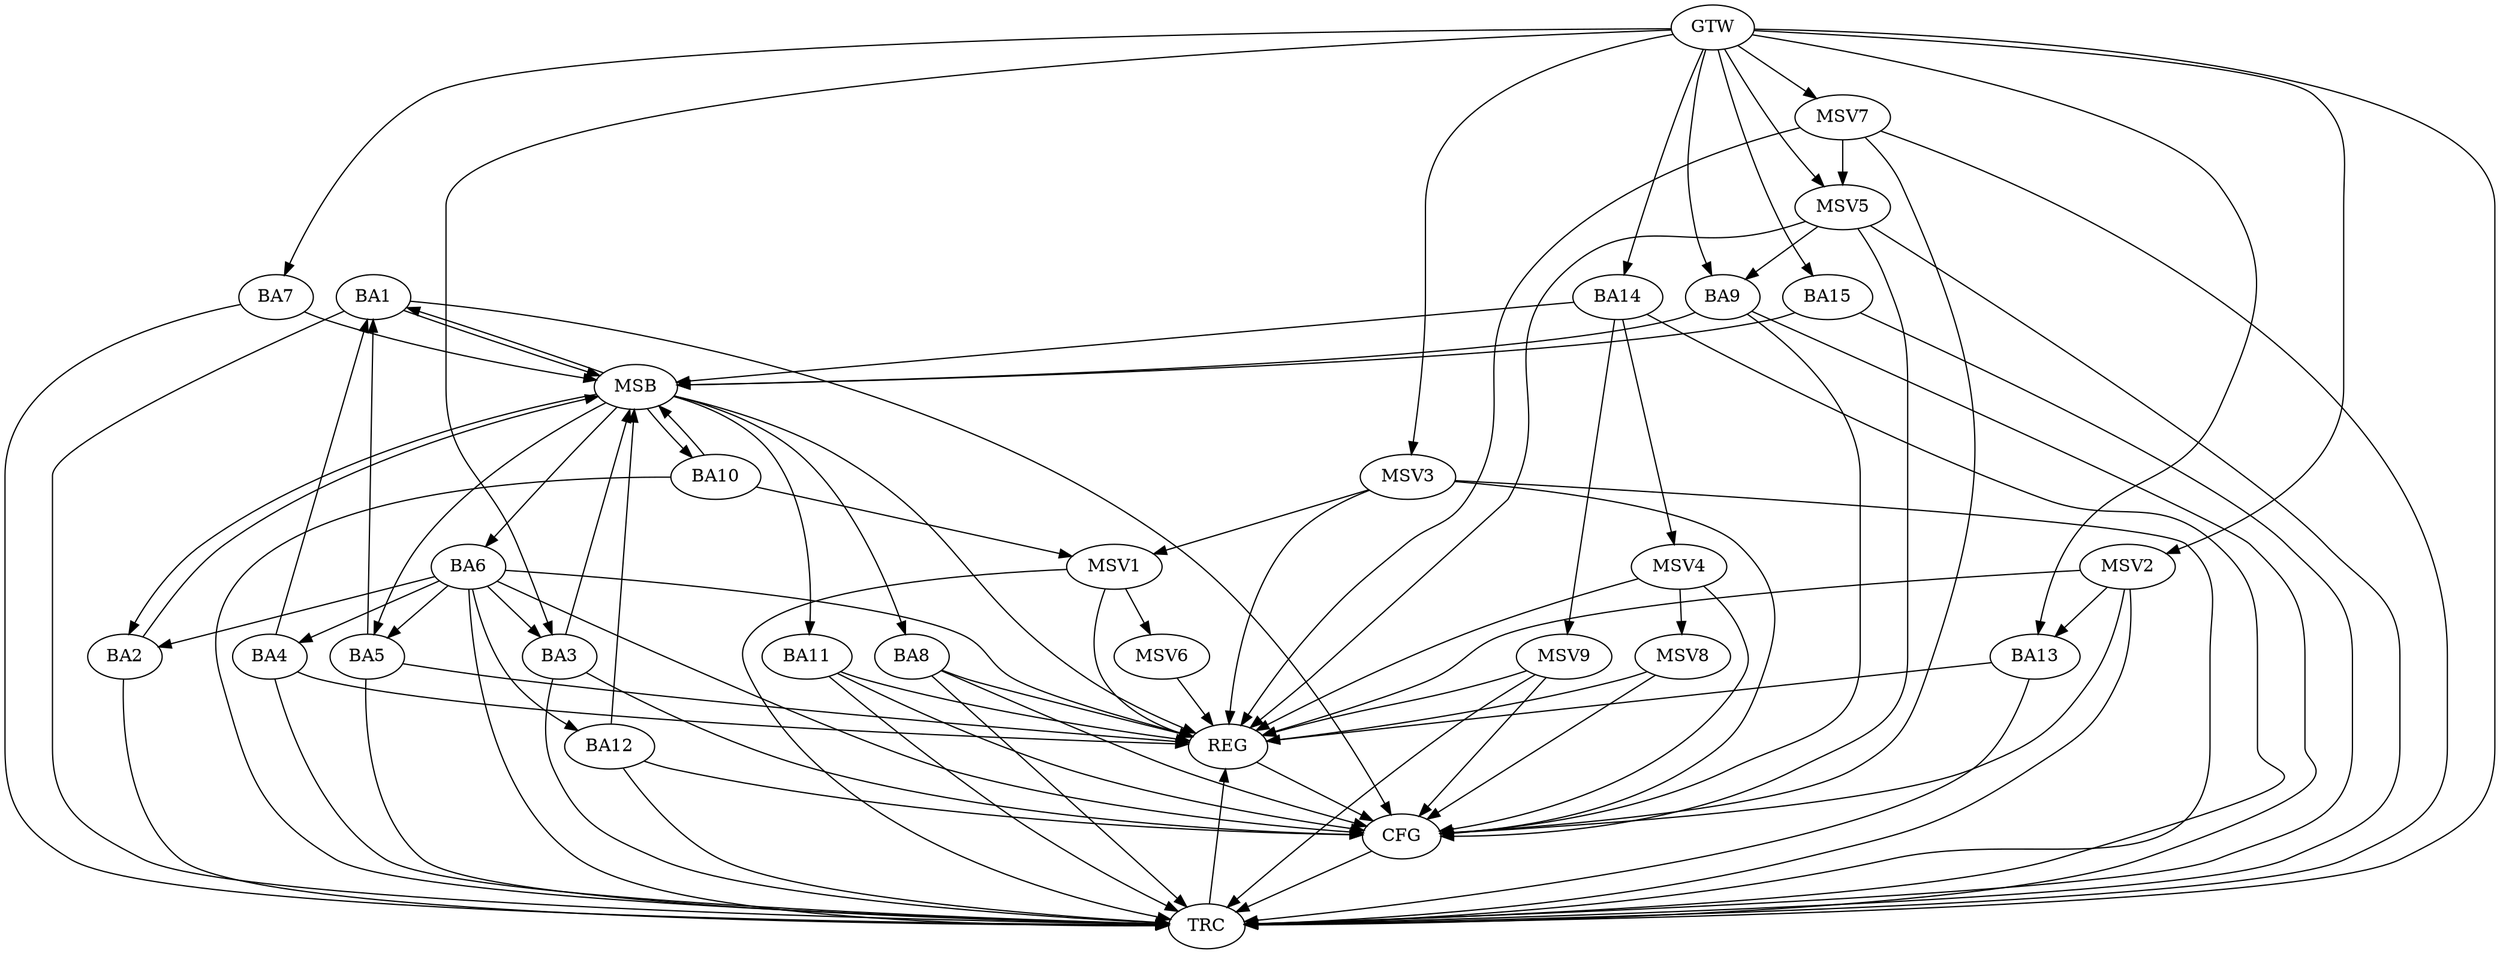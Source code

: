 strict digraph G {
  BA1 [ label="BA1" ];
  BA2 [ label="BA2" ];
  BA3 [ label="BA3" ];
  BA4 [ label="BA4" ];
  BA5 [ label="BA5" ];
  BA6 [ label="BA6" ];
  BA7 [ label="BA7" ];
  BA8 [ label="BA8" ];
  BA9 [ label="BA9" ];
  BA10 [ label="BA10" ];
  BA11 [ label="BA11" ];
  BA12 [ label="BA12" ];
  BA13 [ label="BA13" ];
  BA14 [ label="BA14" ];
  BA15 [ label="BA15" ];
  GTW [ label="GTW" ];
  REG [ label="REG" ];
  MSB [ label="MSB" ];
  CFG [ label="CFG" ];
  TRC [ label="TRC" ];
  MSV1 [ label="MSV1" ];
  MSV2 [ label="MSV2" ];
  MSV3 [ label="MSV3" ];
  MSV4 [ label="MSV4" ];
  MSV5 [ label="MSV5" ];
  MSV6 [ label="MSV6" ];
  MSV7 [ label="MSV7" ];
  MSV8 [ label="MSV8" ];
  MSV9 [ label="MSV9" ];
  BA4 -> BA1;
  BA5 -> BA1;
  BA6 -> BA5;
  GTW -> BA3;
  GTW -> BA7;
  GTW -> BA9;
  GTW -> BA13;
  GTW -> BA14;
  GTW -> BA15;
  BA4 -> REG;
  BA5 -> REG;
  BA6 -> REG;
  BA8 -> REG;
  BA11 -> REG;
  BA13 -> REG;
  BA1 -> MSB;
  MSB -> BA2;
  MSB -> REG;
  BA2 -> MSB;
  MSB -> BA1;
  BA3 -> MSB;
  BA7 -> MSB;
  MSB -> BA5;
  BA9 -> MSB;
  MSB -> BA8;
  BA10 -> MSB;
  BA12 -> MSB;
  MSB -> BA10;
  BA14 -> MSB;
  MSB -> BA11;
  BA15 -> MSB;
  MSB -> BA6;
  BA6 -> CFG;
  BA8 -> CFG;
  BA9 -> CFG;
  BA11 -> CFG;
  BA3 -> CFG;
  BA1 -> CFG;
  BA12 -> CFG;
  REG -> CFG;
  BA1 -> TRC;
  BA2 -> TRC;
  BA3 -> TRC;
  BA4 -> TRC;
  BA5 -> TRC;
  BA6 -> TRC;
  BA7 -> TRC;
  BA8 -> TRC;
  BA9 -> TRC;
  BA10 -> TRC;
  BA11 -> TRC;
  BA12 -> TRC;
  BA13 -> TRC;
  BA14 -> TRC;
  BA15 -> TRC;
  GTW -> TRC;
  CFG -> TRC;
  TRC -> REG;
  BA6 -> BA4;
  BA6 -> BA2;
  BA6 -> BA3;
  BA6 -> BA12;
  BA10 -> MSV1;
  MSV1 -> REG;
  MSV1 -> TRC;
  MSV2 -> BA13;
  GTW -> MSV2;
  MSV2 -> REG;
  MSV2 -> TRC;
  MSV2 -> CFG;
  MSV3 -> MSV1;
  GTW -> MSV3;
  MSV3 -> REG;
  MSV3 -> TRC;
  MSV3 -> CFG;
  BA14 -> MSV4;
  MSV4 -> REG;
  MSV4 -> CFG;
  MSV5 -> BA9;
  GTW -> MSV5;
  MSV5 -> REG;
  MSV5 -> TRC;
  MSV5 -> CFG;
  MSV1 -> MSV6;
  MSV6 -> REG;
  MSV7 -> MSV5;
  GTW -> MSV7;
  MSV7 -> REG;
  MSV7 -> TRC;
  MSV7 -> CFG;
  MSV4 -> MSV8;
  MSV8 -> REG;
  MSV8 -> CFG;
  BA14 -> MSV9;
  MSV9 -> REG;
  MSV9 -> TRC;
  MSV9 -> CFG;
}
